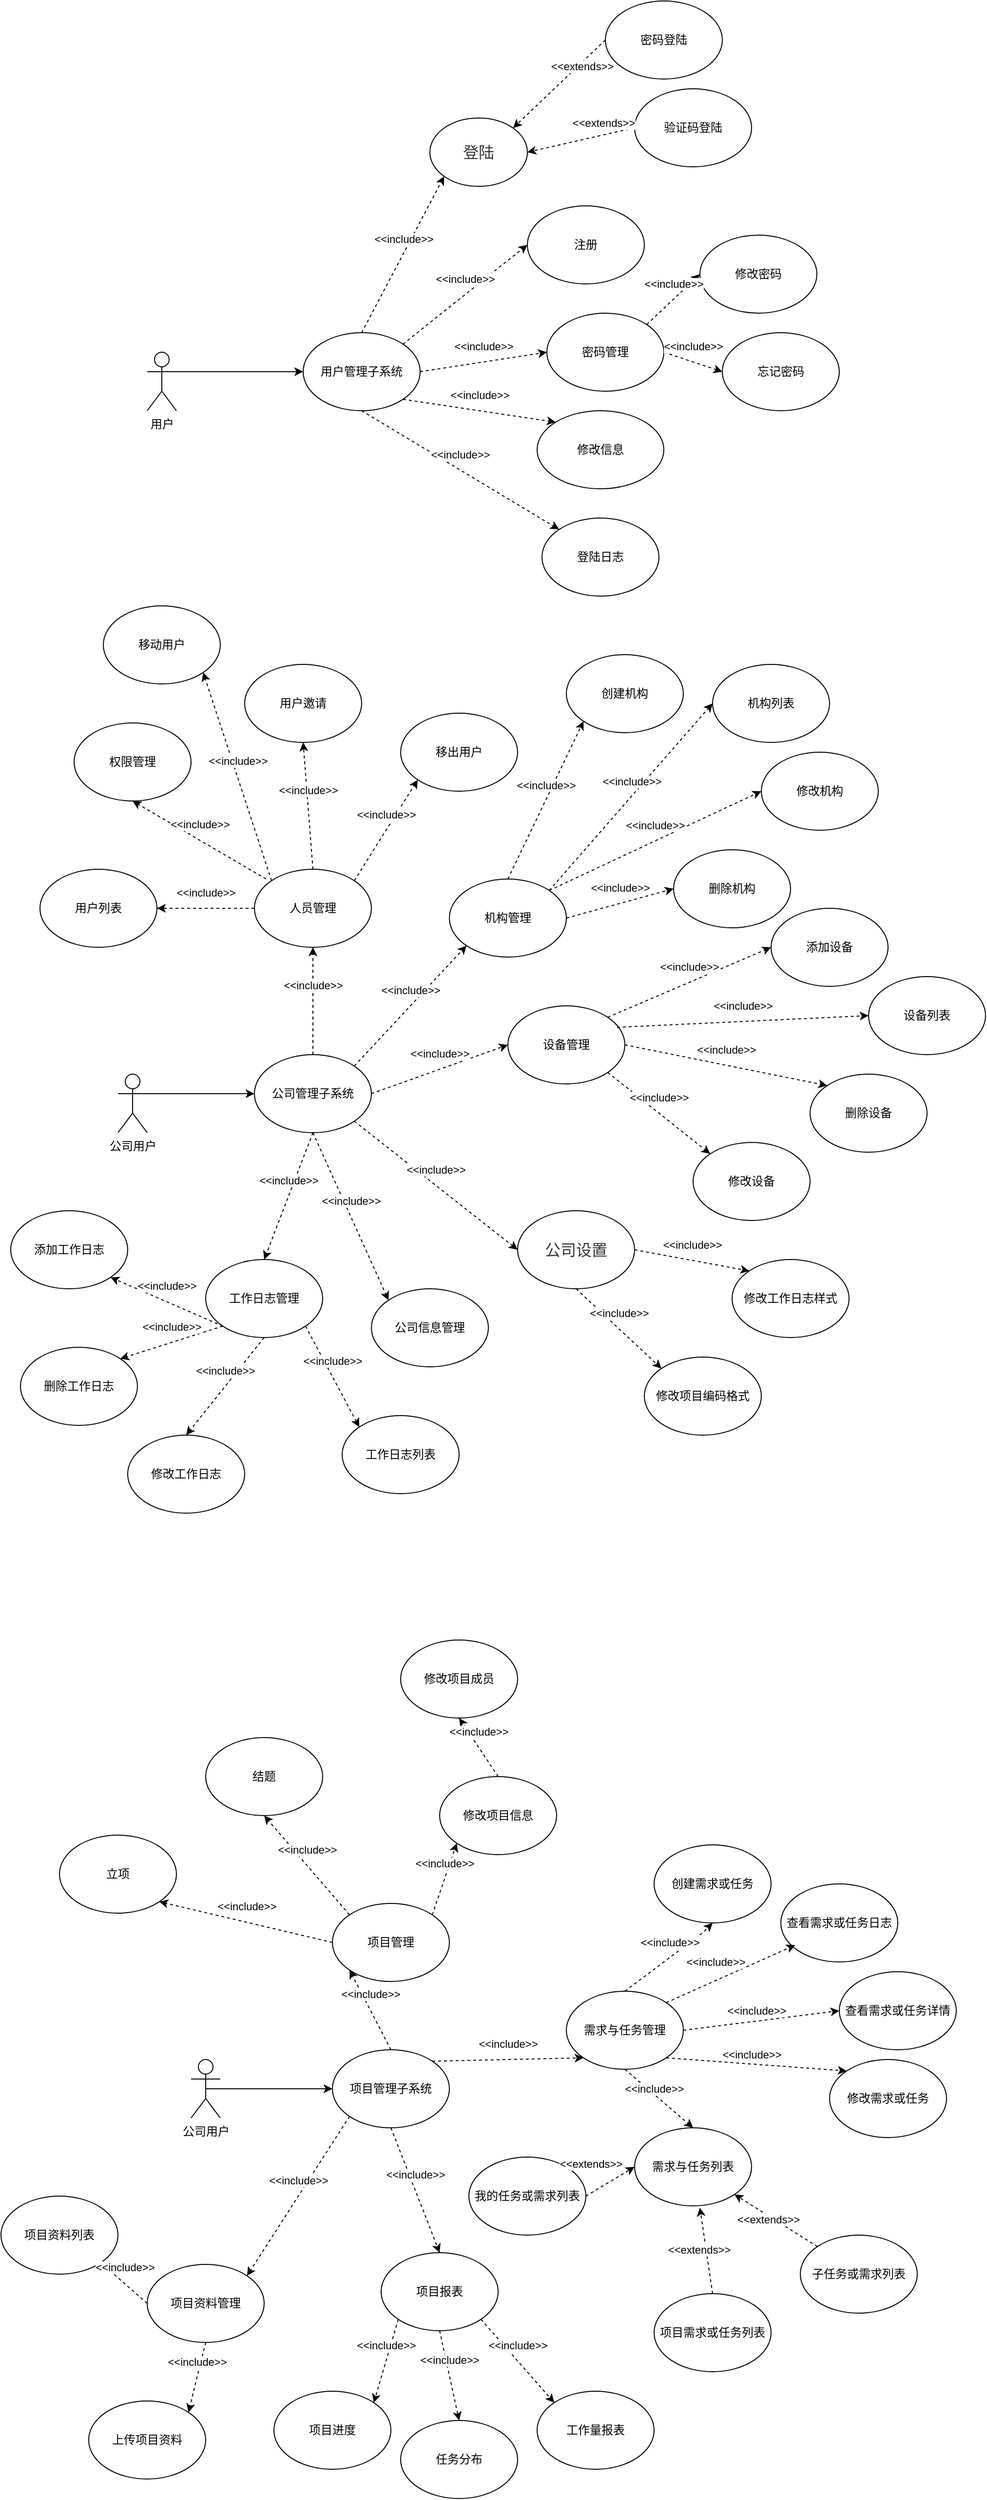 <mxfile version="24.3.1" type="github">
  <diagram name="第 1 页" id="ujg_DJp1gIZYfJai60EQ">
    <mxGraphModel dx="3160" dy="2347" grid="1" gridSize="10" guides="1" tooltips="1" connect="1" arrows="1" fold="1" page="1" pageScale="1" pageWidth="827" pageHeight="1169" math="0" shadow="0">
      <root>
        <mxCell id="0" />
        <mxCell id="1" parent="0" />
        <mxCell id="-HPR31DF6WdVKAQPYqyz-11" style="edgeStyle=orthogonalEdgeStyle;rounded=0;orthogonalLoop=1;jettySize=auto;html=1;exitX=1;exitY=0.333;exitDx=0;exitDy=0;exitPerimeter=0;" edge="1" parent="1" source="-HPR31DF6WdVKAQPYqyz-1" target="-HPR31DF6WdVKAQPYqyz-4">
          <mxGeometry relative="1" as="geometry" />
        </mxCell>
        <mxCell id="-HPR31DF6WdVKAQPYqyz-1" value="用户" style="shape=umlActor;verticalLabelPosition=bottom;verticalAlign=top;html=1;outlineConnect=0;" vertex="1" parent="1">
          <mxGeometry x="140" y="310" width="30" height="60" as="geometry" />
        </mxCell>
        <mxCell id="-HPR31DF6WdVKAQPYqyz-4" value="用户管理子系统" style="ellipse;whiteSpace=wrap;html=1;" vertex="1" parent="1">
          <mxGeometry x="300" y="290" width="120" height="80" as="geometry" />
        </mxCell>
        <mxCell id="-HPR31DF6WdVKAQPYqyz-5" value="&lt;span style=&quot;color: rgb(51, 51, 51); font-family: &amp;quot;Open Sans&amp;quot;, &amp;quot;Clear Sans&amp;quot;, &amp;quot;Helvetica Neue&amp;quot;, Helvetica, Arial, &amp;quot;Segoe UI Emoji&amp;quot;, sans-serif; font-size: 16px; orphans: 4; text-align: left; white-space-collapse: preserve; background-color: rgb(255, 255, 255);&quot;&gt;登陆&lt;/span&gt;" style="ellipse;whiteSpace=wrap;html=1;" vertex="1" parent="1">
          <mxGeometry x="430" y="70" width="100" height="70" as="geometry" />
        </mxCell>
        <mxCell id="-HPR31DF6WdVKAQPYqyz-6" value="注册" style="ellipse;whiteSpace=wrap;html=1;" vertex="1" parent="1">
          <mxGeometry x="530" y="160" width="120" height="80" as="geometry" />
        </mxCell>
        <mxCell id="-HPR31DF6WdVKAQPYqyz-7" value="密码管理" style="ellipse;whiteSpace=wrap;html=1;" vertex="1" parent="1">
          <mxGeometry x="550" y="270" width="120" height="80" as="geometry" />
        </mxCell>
        <mxCell id="-HPR31DF6WdVKAQPYqyz-8" value="修改信息" style="ellipse;whiteSpace=wrap;html=1;" vertex="1" parent="1">
          <mxGeometry x="540" y="370" width="130" height="80" as="geometry" />
        </mxCell>
        <mxCell id="-HPR31DF6WdVKAQPYqyz-9" value="登陆日志" style="ellipse;whiteSpace=wrap;html=1;" vertex="1" parent="1">
          <mxGeometry x="545" y="480" width="120" height="80" as="geometry" />
        </mxCell>
        <mxCell id="-HPR31DF6WdVKAQPYqyz-13" value="" style="endArrow=classic;html=1;rounded=0;exitX=0.5;exitY=0;exitDx=0;exitDy=0;entryX=0;entryY=1;entryDx=0;entryDy=0;dashed=1;" edge="1" parent="1" source="-HPR31DF6WdVKAQPYqyz-4" target="-HPR31DF6WdVKAQPYqyz-5">
          <mxGeometry relative="1" as="geometry">
            <mxPoint x="230" y="170" as="sourcePoint" />
            <mxPoint x="394" y="178" as="targetPoint" />
          </mxGeometry>
        </mxCell>
        <mxCell id="-HPR31DF6WdVKAQPYqyz-14" value="&amp;lt;&amp;lt;include&amp;gt;&amp;gt;" style="edgeLabel;resizable=0;html=1;;align=center;verticalAlign=middle;" connectable="0" vertex="1" parent="-HPR31DF6WdVKAQPYqyz-13">
          <mxGeometry relative="1" as="geometry">
            <mxPoint y="-16" as="offset" />
          </mxGeometry>
        </mxCell>
        <mxCell id="-HPR31DF6WdVKAQPYqyz-15" value="" style="endArrow=classic;html=1;rounded=0;dashed=1;entryX=1;entryY=0;entryDx=0;entryDy=0;exitX=0;exitY=0.5;exitDx=0;exitDy=0;" edge="1" parent="1" source="-HPR31DF6WdVKAQPYqyz-17" target="-HPR31DF6WdVKAQPYqyz-5">
          <mxGeometry relative="1" as="geometry">
            <mxPoint x="680" y="20" as="sourcePoint" />
            <mxPoint x="515.355" y="60.001" as="targetPoint" />
          </mxGeometry>
        </mxCell>
        <mxCell id="-HPR31DF6WdVKAQPYqyz-16" value="&amp;lt;&amp;lt;extends&amp;gt;&amp;gt;" style="edgeLabel;resizable=0;html=1;;align=center;verticalAlign=middle;" connectable="0" vertex="1" parent="-HPR31DF6WdVKAQPYqyz-15">
          <mxGeometry relative="1" as="geometry">
            <mxPoint x="23" y="-18" as="offset" />
          </mxGeometry>
        </mxCell>
        <mxCell id="-HPR31DF6WdVKAQPYqyz-17" value="密码登陆" style="ellipse;whiteSpace=wrap;html=1;" vertex="1" parent="1">
          <mxGeometry x="610" y="-50" width="120" height="80" as="geometry" />
        </mxCell>
        <mxCell id="-HPR31DF6WdVKAQPYqyz-18" value="验证码登陆" style="ellipse;whiteSpace=wrap;html=1;" vertex="1" parent="1">
          <mxGeometry x="640" y="40" width="120" height="80" as="geometry" />
        </mxCell>
        <mxCell id="-HPR31DF6WdVKAQPYqyz-19" value="" style="endArrow=classic;html=1;rounded=0;dashed=1;entryX=1;entryY=0.5;entryDx=0;entryDy=0;exitX=0;exitY=0.5;exitDx=0;exitDy=0;" edge="1" parent="1" source="-HPR31DF6WdVKAQPYqyz-18" target="-HPR31DF6WdVKAQPYqyz-5">
          <mxGeometry relative="1" as="geometry">
            <mxPoint x="620" as="sourcePoint" />
            <mxPoint x="525" y="90" as="targetPoint" />
          </mxGeometry>
        </mxCell>
        <mxCell id="-HPR31DF6WdVKAQPYqyz-20" value="&amp;lt;&amp;lt;extends&amp;gt;&amp;gt;" style="edgeLabel;resizable=0;html=1;;align=center;verticalAlign=middle;" connectable="0" vertex="1" parent="-HPR31DF6WdVKAQPYqyz-19">
          <mxGeometry relative="1" as="geometry">
            <mxPoint x="23" y="-18" as="offset" />
          </mxGeometry>
        </mxCell>
        <mxCell id="-HPR31DF6WdVKAQPYqyz-21" value="" style="endArrow=classic;html=1;rounded=0;exitX=1;exitY=0;exitDx=0;exitDy=0;entryX=0;entryY=0.5;entryDx=0;entryDy=0;dashed=1;" edge="1" parent="1" source="-HPR31DF6WdVKAQPYqyz-4" target="-HPR31DF6WdVKAQPYqyz-6">
          <mxGeometry relative="1" as="geometry">
            <mxPoint x="370" y="300" as="sourcePoint" />
            <mxPoint x="455" y="140" as="targetPoint" />
          </mxGeometry>
        </mxCell>
        <mxCell id="-HPR31DF6WdVKAQPYqyz-22" value="&amp;lt;&amp;lt;include&amp;gt;&amp;gt;" style="edgeLabel;resizable=0;html=1;;align=center;verticalAlign=middle;" connectable="0" vertex="1" parent="-HPR31DF6WdVKAQPYqyz-21">
          <mxGeometry relative="1" as="geometry">
            <mxPoint y="-16" as="offset" />
          </mxGeometry>
        </mxCell>
        <mxCell id="-HPR31DF6WdVKAQPYqyz-23" value="" style="endArrow=classic;html=1;rounded=0;exitX=1;exitY=0.5;exitDx=0;exitDy=0;entryX=0;entryY=0.5;entryDx=0;entryDy=0;dashed=1;" edge="1" parent="1" source="-HPR31DF6WdVKAQPYqyz-4" target="-HPR31DF6WdVKAQPYqyz-7">
          <mxGeometry relative="1" as="geometry">
            <mxPoint x="412" y="312" as="sourcePoint" />
            <mxPoint x="540" y="210" as="targetPoint" />
          </mxGeometry>
        </mxCell>
        <mxCell id="-HPR31DF6WdVKAQPYqyz-24" value="&amp;lt;&amp;lt;include&amp;gt;&amp;gt;" style="edgeLabel;resizable=0;html=1;;align=center;verticalAlign=middle;" connectable="0" vertex="1" parent="-HPR31DF6WdVKAQPYqyz-23">
          <mxGeometry relative="1" as="geometry">
            <mxPoint y="-16" as="offset" />
          </mxGeometry>
        </mxCell>
        <mxCell id="-HPR31DF6WdVKAQPYqyz-25" value="" style="endArrow=classic;html=1;rounded=0;exitX=1;exitY=1;exitDx=0;exitDy=0;entryX=0;entryY=0;entryDx=0;entryDy=0;dashed=1;" edge="1" parent="1" source="-HPR31DF6WdVKAQPYqyz-4" target="-HPR31DF6WdVKAQPYqyz-8">
          <mxGeometry relative="1" as="geometry">
            <mxPoint x="430" y="340" as="sourcePoint" />
            <mxPoint x="560" y="320" as="targetPoint" />
          </mxGeometry>
        </mxCell>
        <mxCell id="-HPR31DF6WdVKAQPYqyz-26" value="&amp;lt;&amp;lt;include&amp;gt;&amp;gt;" style="edgeLabel;resizable=0;html=1;;align=center;verticalAlign=middle;" connectable="0" vertex="1" parent="-HPR31DF6WdVKAQPYqyz-25">
          <mxGeometry relative="1" as="geometry">
            <mxPoint y="-16" as="offset" />
          </mxGeometry>
        </mxCell>
        <mxCell id="-HPR31DF6WdVKAQPYqyz-27" value="" style="endArrow=classic;html=1;rounded=0;exitX=0.5;exitY=1;exitDx=0;exitDy=0;entryX=0;entryY=0;entryDx=0;entryDy=0;dashed=1;" edge="1" parent="1" source="-HPR31DF6WdVKAQPYqyz-4" target="-HPR31DF6WdVKAQPYqyz-9">
          <mxGeometry relative="1" as="geometry">
            <mxPoint x="320" y="450" as="sourcePoint" />
            <mxPoint x="457" y="494" as="targetPoint" />
          </mxGeometry>
        </mxCell>
        <mxCell id="-HPR31DF6WdVKAQPYqyz-28" value="&amp;lt;&amp;lt;include&amp;gt;&amp;gt;" style="edgeLabel;resizable=0;html=1;;align=center;verticalAlign=middle;" connectable="0" vertex="1" parent="-HPR31DF6WdVKAQPYqyz-27">
          <mxGeometry relative="1" as="geometry">
            <mxPoint y="-16" as="offset" />
          </mxGeometry>
        </mxCell>
        <mxCell id="-HPR31DF6WdVKAQPYqyz-29" value="修改密码" style="ellipse;whiteSpace=wrap;html=1;" vertex="1" parent="1">
          <mxGeometry x="707" y="190" width="120" height="80" as="geometry" />
        </mxCell>
        <mxCell id="-HPR31DF6WdVKAQPYqyz-30" value="忘记密码" style="ellipse;whiteSpace=wrap;html=1;" vertex="1" parent="1">
          <mxGeometry x="730" y="290" width="120" height="80" as="geometry" />
        </mxCell>
        <mxCell id="-HPR31DF6WdVKAQPYqyz-31" value="" style="endArrow=classic;html=1;rounded=0;entryX=0;entryY=0.5;entryDx=0;entryDy=0;dashed=1;exitX=1;exitY=0;exitDx=0;exitDy=0;" edge="1" parent="1" source="-HPR31DF6WdVKAQPYqyz-7" target="-HPR31DF6WdVKAQPYqyz-29">
          <mxGeometry relative="1" as="geometry">
            <mxPoint x="660" y="270" as="sourcePoint" />
            <mxPoint x="560" y="320" as="targetPoint" />
          </mxGeometry>
        </mxCell>
        <mxCell id="-HPR31DF6WdVKAQPYqyz-32" value="&amp;lt;&amp;lt;include&amp;gt;&amp;gt;" style="edgeLabel;resizable=0;html=1;;align=center;verticalAlign=middle;" connectable="0" vertex="1" parent="-HPR31DF6WdVKAQPYqyz-31">
          <mxGeometry relative="1" as="geometry">
            <mxPoint y="-16" as="offset" />
          </mxGeometry>
        </mxCell>
        <mxCell id="-HPR31DF6WdVKAQPYqyz-33" value="" style="endArrow=classic;html=1;rounded=0;entryX=0;entryY=0.5;entryDx=0;entryDy=0;dashed=1;exitX=1;exitY=0.5;exitDx=0;exitDy=0;" edge="1" parent="1" source="-HPR31DF6WdVKAQPYqyz-7" target="-HPR31DF6WdVKAQPYqyz-30">
          <mxGeometry relative="1" as="geometry">
            <mxPoint x="662" y="292" as="sourcePoint" />
            <mxPoint x="717" y="240" as="targetPoint" />
          </mxGeometry>
        </mxCell>
        <mxCell id="-HPR31DF6WdVKAQPYqyz-34" value="&amp;lt;&amp;lt;include&amp;gt;&amp;gt;" style="edgeLabel;resizable=0;html=1;;align=center;verticalAlign=middle;" connectable="0" vertex="1" parent="-HPR31DF6WdVKAQPYqyz-33">
          <mxGeometry relative="1" as="geometry">
            <mxPoint y="-16" as="offset" />
          </mxGeometry>
        </mxCell>
        <mxCell id="-HPR31DF6WdVKAQPYqyz-37" style="rounded=0;orthogonalLoop=1;jettySize=auto;html=1;exitX=1;exitY=0.333;exitDx=0;exitDy=0;exitPerimeter=0;entryX=0;entryY=0.5;entryDx=0;entryDy=0;" edge="1" parent="1" source="-HPR31DF6WdVKAQPYqyz-35" target="-HPR31DF6WdVKAQPYqyz-36">
          <mxGeometry relative="1" as="geometry" />
        </mxCell>
        <mxCell id="-HPR31DF6WdVKAQPYqyz-35" value="公司用户" style="shape=umlActor;verticalLabelPosition=bottom;verticalAlign=top;html=1;outlineConnect=0;" vertex="1" parent="1">
          <mxGeometry x="110" y="1050" width="30" height="60" as="geometry" />
        </mxCell>
        <mxCell id="-HPR31DF6WdVKAQPYqyz-36" value="公司管理子系统" style="ellipse;whiteSpace=wrap;html=1;" vertex="1" parent="1">
          <mxGeometry x="250" y="1030" width="120" height="80" as="geometry" />
        </mxCell>
        <mxCell id="-HPR31DF6WdVKAQPYqyz-38" value="人员管理" style="ellipse;whiteSpace=wrap;html=1;" vertex="1" parent="1">
          <mxGeometry x="250" y="840" width="120" height="80" as="geometry" />
        </mxCell>
        <mxCell id="-HPR31DF6WdVKAQPYqyz-39" value="机构管理" style="ellipse;whiteSpace=wrap;html=1;" vertex="1" parent="1">
          <mxGeometry x="450" y="850" width="120" height="80" as="geometry" />
        </mxCell>
        <mxCell id="-HPR31DF6WdVKAQPYqyz-40" value="设备管理" style="ellipse;whiteSpace=wrap;html=1;" vertex="1" parent="1">
          <mxGeometry x="510" y="980" width="120" height="80" as="geometry" />
        </mxCell>
        <mxCell id="-HPR31DF6WdVKAQPYqyz-41" value="&lt;span style=&quot;color: rgb(51, 51, 51); font-family: &amp;quot;Open Sans&amp;quot;, &amp;quot;Clear Sans&amp;quot;, &amp;quot;Helvetica Neue&amp;quot;, Helvetica, Arial, &amp;quot;Segoe UI Emoji&amp;quot;, sans-serif; font-size: 16px; orphans: 4; text-align: left; white-space-collapse: preserve; background-color: rgb(255, 255, 255);&quot;&gt;公司设置&lt;/span&gt;" style="ellipse;whiteSpace=wrap;html=1;" vertex="1" parent="1">
          <mxGeometry x="520" y="1190" width="120" height="80" as="geometry" />
        </mxCell>
        <mxCell id="-HPR31DF6WdVKAQPYqyz-42" value="公司信息管理" style="ellipse;whiteSpace=wrap;html=1;" vertex="1" parent="1">
          <mxGeometry x="370" y="1270" width="120" height="80" as="geometry" />
        </mxCell>
        <mxCell id="-HPR31DF6WdVKAQPYqyz-43" value="工作日志管理" style="ellipse;whiteSpace=wrap;html=1;" vertex="1" parent="1">
          <mxGeometry x="200" y="1240" width="120" height="80" as="geometry" />
        </mxCell>
        <mxCell id="-HPR31DF6WdVKAQPYqyz-45" value="" style="endArrow=classic;html=1;rounded=0;exitX=0.5;exitY=0;exitDx=0;exitDy=0;entryX=0.5;entryY=1;entryDx=0;entryDy=0;dashed=1;" edge="1" parent="1" source="-HPR31DF6WdVKAQPYqyz-36" target="-HPR31DF6WdVKAQPYqyz-38">
          <mxGeometry relative="1" as="geometry">
            <mxPoint x="91" y="970" as="sourcePoint" />
            <mxPoint x="219" y="868" as="targetPoint" />
          </mxGeometry>
        </mxCell>
        <mxCell id="-HPR31DF6WdVKAQPYqyz-46" value="&amp;lt;&amp;lt;include&amp;gt;&amp;gt;" style="edgeLabel;resizable=0;html=1;;align=center;verticalAlign=middle;" connectable="0" vertex="1" parent="-HPR31DF6WdVKAQPYqyz-45">
          <mxGeometry relative="1" as="geometry">
            <mxPoint y="-16" as="offset" />
          </mxGeometry>
        </mxCell>
        <mxCell id="-HPR31DF6WdVKAQPYqyz-47" value="权限管理" style="ellipse;whiteSpace=wrap;html=1;" vertex="1" parent="1">
          <mxGeometry x="65" y="690" width="120" height="80" as="geometry" />
        </mxCell>
        <mxCell id="-HPR31DF6WdVKAQPYqyz-48" value="用户邀请" style="ellipse;whiteSpace=wrap;html=1;" vertex="1" parent="1">
          <mxGeometry x="240" y="630" width="120" height="80" as="geometry" />
        </mxCell>
        <mxCell id="-HPR31DF6WdVKAQPYqyz-49" value="移出用户" style="ellipse;whiteSpace=wrap;html=1;" vertex="1" parent="1">
          <mxGeometry x="400" y="680" width="120" height="80" as="geometry" />
        </mxCell>
        <mxCell id="-HPR31DF6WdVKAQPYqyz-50" value="" style="endArrow=classic;html=1;rounded=0;exitX=0.1;exitY=0.125;exitDx=0;exitDy=0;entryX=0.5;entryY=1;entryDx=0;entryDy=0;dashed=1;exitPerimeter=0;" edge="1" parent="1" source="-HPR31DF6WdVKAQPYqyz-38" target="-HPR31DF6WdVKAQPYqyz-47">
          <mxGeometry relative="1" as="geometry">
            <mxPoint x="320" y="1040" as="sourcePoint" />
            <mxPoint x="320" y="930" as="targetPoint" />
          </mxGeometry>
        </mxCell>
        <mxCell id="-HPR31DF6WdVKAQPYqyz-51" value="&amp;lt;&amp;lt;include&amp;gt;&amp;gt;" style="edgeLabel;resizable=0;html=1;;align=center;verticalAlign=middle;" connectable="0" vertex="1" parent="-HPR31DF6WdVKAQPYqyz-50">
          <mxGeometry relative="1" as="geometry">
            <mxPoint y="-16" as="offset" />
          </mxGeometry>
        </mxCell>
        <mxCell id="-HPR31DF6WdVKAQPYqyz-52" value="" style="endArrow=classic;html=1;rounded=0;exitX=0.5;exitY=0;exitDx=0;exitDy=0;entryX=0.5;entryY=1;entryDx=0;entryDy=0;dashed=1;" edge="1" parent="1" source="-HPR31DF6WdVKAQPYqyz-38" target="-HPR31DF6WdVKAQPYqyz-48">
          <mxGeometry relative="1" as="geometry">
            <mxPoint x="272" y="860" as="sourcePoint" />
            <mxPoint x="135" y="780" as="targetPoint" />
          </mxGeometry>
        </mxCell>
        <mxCell id="-HPR31DF6WdVKAQPYqyz-53" value="&amp;lt;&amp;lt;include&amp;gt;&amp;gt;" style="edgeLabel;resizable=0;html=1;;align=center;verticalAlign=middle;" connectable="0" vertex="1" parent="-HPR31DF6WdVKAQPYqyz-52">
          <mxGeometry relative="1" as="geometry">
            <mxPoint y="-16" as="offset" />
          </mxGeometry>
        </mxCell>
        <mxCell id="-HPR31DF6WdVKAQPYqyz-54" value="" style="endArrow=classic;html=1;rounded=0;exitX=1;exitY=0;exitDx=0;exitDy=0;entryX=0;entryY=1;entryDx=0;entryDy=0;dashed=1;" edge="1" parent="1" source="-HPR31DF6WdVKAQPYqyz-38" target="-HPR31DF6WdVKAQPYqyz-49">
          <mxGeometry relative="1" as="geometry">
            <mxPoint x="320" y="850" as="sourcePoint" />
            <mxPoint x="310" y="720" as="targetPoint" />
          </mxGeometry>
        </mxCell>
        <mxCell id="-HPR31DF6WdVKAQPYqyz-55" value="&amp;lt;&amp;lt;include&amp;gt;&amp;gt;" style="edgeLabel;resizable=0;html=1;;align=center;verticalAlign=middle;" connectable="0" vertex="1" parent="-HPR31DF6WdVKAQPYqyz-54">
          <mxGeometry relative="1" as="geometry">
            <mxPoint y="-16" as="offset" />
          </mxGeometry>
        </mxCell>
        <mxCell id="-HPR31DF6WdVKAQPYqyz-56" value="" style="endArrow=classic;html=1;rounded=0;exitX=1;exitY=0;exitDx=0;exitDy=0;entryX=0;entryY=1;entryDx=0;entryDy=0;dashed=1;" edge="1" parent="1" source="-HPR31DF6WdVKAQPYqyz-36" target="-HPR31DF6WdVKAQPYqyz-39">
          <mxGeometry relative="1" as="geometry">
            <mxPoint x="320" y="1040" as="sourcePoint" />
            <mxPoint x="320" y="930" as="targetPoint" />
          </mxGeometry>
        </mxCell>
        <mxCell id="-HPR31DF6WdVKAQPYqyz-57" value="&amp;lt;&amp;lt;include&amp;gt;&amp;gt;" style="edgeLabel;resizable=0;html=1;;align=center;verticalAlign=middle;" connectable="0" vertex="1" parent="-HPR31DF6WdVKAQPYqyz-56">
          <mxGeometry relative="1" as="geometry">
            <mxPoint y="-16" as="offset" />
          </mxGeometry>
        </mxCell>
        <mxCell id="-HPR31DF6WdVKAQPYqyz-58" value="" style="endArrow=classic;html=1;rounded=0;exitX=1;exitY=0.5;exitDx=0;exitDy=0;entryX=0;entryY=0.5;entryDx=0;entryDy=0;dashed=1;" edge="1" parent="1" source="-HPR31DF6WdVKAQPYqyz-36" target="-HPR31DF6WdVKAQPYqyz-40">
          <mxGeometry relative="1" as="geometry">
            <mxPoint x="362" y="1052" as="sourcePoint" />
            <mxPoint x="478" y="928" as="targetPoint" />
          </mxGeometry>
        </mxCell>
        <mxCell id="-HPR31DF6WdVKAQPYqyz-59" value="&amp;lt;&amp;lt;include&amp;gt;&amp;gt;" style="edgeLabel;resizable=0;html=1;;align=center;verticalAlign=middle;" connectable="0" vertex="1" parent="-HPR31DF6WdVKAQPYqyz-58">
          <mxGeometry relative="1" as="geometry">
            <mxPoint y="-16" as="offset" />
          </mxGeometry>
        </mxCell>
        <mxCell id="-HPR31DF6WdVKAQPYqyz-60" value="" style="endArrow=classic;html=1;rounded=0;exitX=1;exitY=1;exitDx=0;exitDy=0;entryX=0;entryY=0.5;entryDx=0;entryDy=0;dashed=1;" edge="1" parent="1" source="-HPR31DF6WdVKAQPYqyz-36" target="-HPR31DF6WdVKAQPYqyz-41">
          <mxGeometry relative="1" as="geometry">
            <mxPoint x="380" y="1080" as="sourcePoint" />
            <mxPoint x="520" y="1030" as="targetPoint" />
          </mxGeometry>
        </mxCell>
        <mxCell id="-HPR31DF6WdVKAQPYqyz-61" value="&amp;lt;&amp;lt;include&amp;gt;&amp;gt;" style="edgeLabel;resizable=0;html=1;;align=center;verticalAlign=middle;" connectable="0" vertex="1" parent="-HPR31DF6WdVKAQPYqyz-60">
          <mxGeometry relative="1" as="geometry">
            <mxPoint y="-16" as="offset" />
          </mxGeometry>
        </mxCell>
        <mxCell id="-HPR31DF6WdVKAQPYqyz-62" value="" style="endArrow=classic;html=1;rounded=0;exitX=0.5;exitY=1;exitDx=0;exitDy=0;entryX=0;entryY=0;entryDx=0;entryDy=0;dashed=1;" edge="1" parent="1" source="-HPR31DF6WdVKAQPYqyz-36" target="-HPR31DF6WdVKAQPYqyz-42">
          <mxGeometry relative="1" as="geometry">
            <mxPoint x="362" y="1108" as="sourcePoint" />
            <mxPoint x="520" y="1160" as="targetPoint" />
          </mxGeometry>
        </mxCell>
        <mxCell id="-HPR31DF6WdVKAQPYqyz-63" value="&amp;lt;&amp;lt;include&amp;gt;&amp;gt;" style="edgeLabel;resizable=0;html=1;;align=center;verticalAlign=middle;" connectable="0" vertex="1" parent="-HPR31DF6WdVKAQPYqyz-62">
          <mxGeometry relative="1" as="geometry">
            <mxPoint y="-16" as="offset" />
          </mxGeometry>
        </mxCell>
        <mxCell id="-HPR31DF6WdVKAQPYqyz-64" value="" style="endArrow=classic;html=1;rounded=0;exitX=0.5;exitY=1;exitDx=0;exitDy=0;entryX=0.5;entryY=0;entryDx=0;entryDy=0;dashed=1;" edge="1" parent="1" source="-HPR31DF6WdVKAQPYqyz-36" target="-HPR31DF6WdVKAQPYqyz-43">
          <mxGeometry relative="1" as="geometry">
            <mxPoint x="320" y="1120" as="sourcePoint" />
            <mxPoint x="448" y="1252" as="targetPoint" />
          </mxGeometry>
        </mxCell>
        <mxCell id="-HPR31DF6WdVKAQPYqyz-65" value="&amp;lt;&amp;lt;include&amp;gt;&amp;gt;" style="edgeLabel;resizable=0;html=1;;align=center;verticalAlign=middle;" connectable="0" vertex="1" parent="-HPR31DF6WdVKAQPYqyz-64">
          <mxGeometry relative="1" as="geometry">
            <mxPoint y="-16" as="offset" />
          </mxGeometry>
        </mxCell>
        <mxCell id="-HPR31DF6WdVKAQPYqyz-66" value="添加工作日志" style="ellipse;whiteSpace=wrap;html=1;" vertex="1" parent="1">
          <mxGeometry y="1190" width="120" height="80" as="geometry" />
        </mxCell>
        <mxCell id="-HPR31DF6WdVKAQPYqyz-67" value="修改工作日志" style="ellipse;whiteSpace=wrap;html=1;" vertex="1" parent="1">
          <mxGeometry x="120" y="1420" width="120" height="80" as="geometry" />
        </mxCell>
        <mxCell id="-HPR31DF6WdVKAQPYqyz-68" value="" style="endArrow=classic;html=1;rounded=0;exitX=0;exitY=1;exitDx=0;exitDy=0;entryX=1;entryY=1;entryDx=0;entryDy=0;dashed=1;" edge="1" parent="1" source="-HPR31DF6WdVKAQPYqyz-43" target="-HPR31DF6WdVKAQPYqyz-66">
          <mxGeometry relative="1" as="geometry">
            <mxPoint x="320" y="1120" as="sourcePoint" />
            <mxPoint x="270" y="1250" as="targetPoint" />
          </mxGeometry>
        </mxCell>
        <mxCell id="-HPR31DF6WdVKAQPYqyz-69" value="&amp;lt;&amp;lt;include&amp;gt;&amp;gt;" style="edgeLabel;resizable=0;html=1;;align=center;verticalAlign=middle;" connectable="0" vertex="1" parent="-HPR31DF6WdVKAQPYqyz-68">
          <mxGeometry relative="1" as="geometry">
            <mxPoint y="-16" as="offset" />
          </mxGeometry>
        </mxCell>
        <mxCell id="-HPR31DF6WdVKAQPYqyz-70" value="" style="endArrow=classic;html=1;rounded=0;exitX=0.5;exitY=1;exitDx=0;exitDy=0;entryX=0.5;entryY=0;entryDx=0;entryDy=0;dashed=1;" edge="1" parent="1" source="-HPR31DF6WdVKAQPYqyz-43" target="-HPR31DF6WdVKAQPYqyz-67">
          <mxGeometry relative="1" as="geometry">
            <mxPoint x="228" y="1318" as="sourcePoint" />
            <mxPoint x="135" y="1380" as="targetPoint" />
          </mxGeometry>
        </mxCell>
        <mxCell id="-HPR31DF6WdVKAQPYqyz-71" value="&amp;lt;&amp;lt;include&amp;gt;&amp;gt;" style="edgeLabel;resizable=0;html=1;;align=center;verticalAlign=middle;" connectable="0" vertex="1" parent="-HPR31DF6WdVKAQPYqyz-70">
          <mxGeometry relative="1" as="geometry">
            <mxPoint y="-16" as="offset" />
          </mxGeometry>
        </mxCell>
        <mxCell id="-HPR31DF6WdVKAQPYqyz-73" value="" style="endArrow=classic;html=1;rounded=0;exitX=0.5;exitY=0;exitDx=0;exitDy=0;dashed=1;entryX=0;entryY=1;entryDx=0;entryDy=0;" edge="1" parent="1" source="-HPR31DF6WdVKAQPYqyz-39" target="-HPR31DF6WdVKAQPYqyz-79">
          <mxGeometry relative="1" as="geometry">
            <mxPoint x="545" y="790" as="sourcePoint" />
            <mxPoint x="680" y="710" as="targetPoint" />
          </mxGeometry>
        </mxCell>
        <mxCell id="-HPR31DF6WdVKAQPYqyz-74" value="&amp;lt;&amp;lt;include&amp;gt;&amp;gt;" style="edgeLabel;resizable=0;html=1;;align=center;verticalAlign=middle;" connectable="0" vertex="1" parent="-HPR31DF6WdVKAQPYqyz-73">
          <mxGeometry relative="1" as="geometry">
            <mxPoint y="-16" as="offset" />
          </mxGeometry>
        </mxCell>
        <mxCell id="-HPR31DF6WdVKAQPYqyz-75" value="移动用户" style="ellipse;whiteSpace=wrap;html=1;" vertex="1" parent="1">
          <mxGeometry x="95" y="570" width="120" height="80" as="geometry" />
        </mxCell>
        <mxCell id="-HPR31DF6WdVKAQPYqyz-77" value="" style="endArrow=classic;html=1;rounded=0;exitX=0;exitY=0;exitDx=0;exitDy=0;entryX=1;entryY=1;entryDx=0;entryDy=0;dashed=1;" edge="1" parent="1" source="-HPR31DF6WdVKAQPYqyz-38" target="-HPR31DF6WdVKAQPYqyz-75">
          <mxGeometry relative="1" as="geometry">
            <mxPoint x="320" y="850" as="sourcePoint" />
            <mxPoint x="310" y="720" as="targetPoint" />
          </mxGeometry>
        </mxCell>
        <mxCell id="-HPR31DF6WdVKAQPYqyz-78" value="&amp;lt;&amp;lt;include&amp;gt;&amp;gt;" style="edgeLabel;resizable=0;html=1;;align=center;verticalAlign=middle;" connectable="0" vertex="1" parent="-HPR31DF6WdVKAQPYqyz-77">
          <mxGeometry relative="1" as="geometry">
            <mxPoint y="-16" as="offset" />
          </mxGeometry>
        </mxCell>
        <mxCell id="-HPR31DF6WdVKAQPYqyz-79" value="创建机构" style="ellipse;whiteSpace=wrap;html=1;" vertex="1" parent="1">
          <mxGeometry x="570" y="620" width="120" height="80" as="geometry" />
        </mxCell>
        <mxCell id="-HPR31DF6WdVKAQPYqyz-82" value="删除机构" style="ellipse;whiteSpace=wrap;html=1;" vertex="1" parent="1">
          <mxGeometry x="680" y="820" width="120" height="80" as="geometry" />
        </mxCell>
        <mxCell id="-HPR31DF6WdVKAQPYqyz-83" value="" style="endArrow=classic;html=1;rounded=0;exitX=1;exitY=0.5;exitDx=0;exitDy=0;dashed=1;entryX=0;entryY=0.5;entryDx=0;entryDy=0;" edge="1" parent="1" source="-HPR31DF6WdVKAQPYqyz-39" target="-HPR31DF6WdVKAQPYqyz-82">
          <mxGeometry relative="1" as="geometry">
            <mxPoint x="520" y="860" as="sourcePoint" />
            <mxPoint x="638" y="758" as="targetPoint" />
          </mxGeometry>
        </mxCell>
        <mxCell id="-HPR31DF6WdVKAQPYqyz-84" value="&amp;lt;&amp;lt;include&amp;gt;&amp;gt;" style="edgeLabel;resizable=0;html=1;;align=center;verticalAlign=middle;" connectable="0" vertex="1" parent="-HPR31DF6WdVKAQPYqyz-83">
          <mxGeometry relative="1" as="geometry">
            <mxPoint y="-16" as="offset" />
          </mxGeometry>
        </mxCell>
        <mxCell id="-HPR31DF6WdVKAQPYqyz-85" value="添加设备" style="ellipse;whiteSpace=wrap;html=1;" vertex="1" parent="1">
          <mxGeometry x="780" y="880" width="120" height="80" as="geometry" />
        </mxCell>
        <mxCell id="-HPR31DF6WdVKAQPYqyz-86" value="" style="endArrow=classic;html=1;rounded=0;exitX=1;exitY=0;exitDx=0;exitDy=0;entryX=0;entryY=0.5;entryDx=0;entryDy=0;dashed=1;" edge="1" parent="1" source="-HPR31DF6WdVKAQPYqyz-40" target="-HPR31DF6WdVKAQPYqyz-85">
          <mxGeometry relative="1" as="geometry">
            <mxPoint x="380" y="1080" as="sourcePoint" />
            <mxPoint x="520" y="1030" as="targetPoint" />
          </mxGeometry>
        </mxCell>
        <mxCell id="-HPR31DF6WdVKAQPYqyz-87" value="&amp;lt;&amp;lt;include&amp;gt;&amp;gt;" style="edgeLabel;resizable=0;html=1;;align=center;verticalAlign=middle;" connectable="0" vertex="1" parent="-HPR31DF6WdVKAQPYqyz-86">
          <mxGeometry relative="1" as="geometry">
            <mxPoint y="-16" as="offset" />
          </mxGeometry>
        </mxCell>
        <mxCell id="-HPR31DF6WdVKAQPYqyz-88" value="修改设备" style="ellipse;whiteSpace=wrap;html=1;" vertex="1" parent="1">
          <mxGeometry x="700" y="1120" width="120" height="80" as="geometry" />
        </mxCell>
        <mxCell id="-HPR31DF6WdVKAQPYqyz-89" value="用户列表" style="ellipse;whiteSpace=wrap;html=1;" vertex="1" parent="1">
          <mxGeometry x="30" y="840" width="120" height="80" as="geometry" />
        </mxCell>
        <mxCell id="-HPR31DF6WdVKAQPYqyz-91" value="" style="endArrow=classic;html=1;rounded=0;exitX=0;exitY=0.5;exitDx=0;exitDy=0;entryX=1;entryY=0.5;entryDx=0;entryDy=0;dashed=1;" edge="1" parent="1" source="-HPR31DF6WdVKAQPYqyz-38" target="-HPR31DF6WdVKAQPYqyz-89">
          <mxGeometry relative="1" as="geometry">
            <mxPoint x="272" y="860" as="sourcePoint" />
            <mxPoint x="135" y="780" as="targetPoint" />
          </mxGeometry>
        </mxCell>
        <mxCell id="-HPR31DF6WdVKAQPYqyz-92" value="&amp;lt;&amp;lt;include&amp;gt;&amp;gt;" style="edgeLabel;resizable=0;html=1;;align=center;verticalAlign=middle;" connectable="0" vertex="1" parent="-HPR31DF6WdVKAQPYqyz-91">
          <mxGeometry relative="1" as="geometry">
            <mxPoint y="-16" as="offset" />
          </mxGeometry>
        </mxCell>
        <mxCell id="-HPR31DF6WdVKAQPYqyz-93" value="机构列表" style="ellipse;whiteSpace=wrap;html=1;" vertex="1" parent="1">
          <mxGeometry x="720" y="630" width="120" height="80" as="geometry" />
        </mxCell>
        <mxCell id="-HPR31DF6WdVKAQPYqyz-94" value="" style="endArrow=classic;html=1;rounded=0;exitX=1;exitY=0;exitDx=0;exitDy=0;dashed=1;entryX=0;entryY=0.5;entryDx=0;entryDy=0;" edge="1" parent="1" source="-HPR31DF6WdVKAQPYqyz-39" target="-HPR31DF6WdVKAQPYqyz-93">
          <mxGeometry relative="1" as="geometry">
            <mxPoint x="520" y="860" as="sourcePoint" />
            <mxPoint x="638" y="758" as="targetPoint" />
          </mxGeometry>
        </mxCell>
        <mxCell id="-HPR31DF6WdVKAQPYqyz-95" value="&amp;lt;&amp;lt;include&amp;gt;&amp;gt;" style="edgeLabel;resizable=0;html=1;;align=center;verticalAlign=middle;" connectable="0" vertex="1" parent="-HPR31DF6WdVKAQPYqyz-94">
          <mxGeometry relative="1" as="geometry">
            <mxPoint y="-16" as="offset" />
          </mxGeometry>
        </mxCell>
        <mxCell id="-HPR31DF6WdVKAQPYqyz-96" value="设备列表" style="ellipse;whiteSpace=wrap;html=1;" vertex="1" parent="1">
          <mxGeometry x="880" y="950" width="120" height="80" as="geometry" />
        </mxCell>
        <mxCell id="-HPR31DF6WdVKAQPYqyz-97" value="" style="endArrow=classic;html=1;rounded=0;exitX=1;exitY=0;exitDx=0;exitDy=0;entryX=0;entryY=0.5;entryDx=0;entryDy=0;dashed=1;" edge="1" parent="1" target="-HPR31DF6WdVKAQPYqyz-96">
          <mxGeometry relative="1" as="geometry">
            <mxPoint x="622" y="1002" as="sourcePoint" />
            <mxPoint x="810" y="970" as="targetPoint" />
          </mxGeometry>
        </mxCell>
        <mxCell id="-HPR31DF6WdVKAQPYqyz-98" value="&amp;lt;&amp;lt;include&amp;gt;&amp;gt;" style="edgeLabel;resizable=0;html=1;;align=center;verticalAlign=middle;" connectable="0" vertex="1" parent="-HPR31DF6WdVKAQPYqyz-97">
          <mxGeometry relative="1" as="geometry">
            <mxPoint y="-16" as="offset" />
          </mxGeometry>
        </mxCell>
        <mxCell id="-HPR31DF6WdVKAQPYqyz-99" value="" style="endArrow=classic;html=1;rounded=0;exitX=1;exitY=1;exitDx=0;exitDy=0;entryX=0;entryY=0;entryDx=0;entryDy=0;dashed=1;" edge="1" parent="1" source="-HPR31DF6WdVKAQPYqyz-40" target="-HPR31DF6WdVKAQPYqyz-88">
          <mxGeometry relative="1" as="geometry">
            <mxPoint x="632" y="1012" as="sourcePoint" />
            <mxPoint x="810" y="1060" as="targetPoint" />
          </mxGeometry>
        </mxCell>
        <mxCell id="-HPR31DF6WdVKAQPYqyz-100" value="&amp;lt;&amp;lt;include&amp;gt;&amp;gt;" style="edgeLabel;resizable=0;html=1;;align=center;verticalAlign=middle;" connectable="0" vertex="1" parent="-HPR31DF6WdVKAQPYqyz-99">
          <mxGeometry relative="1" as="geometry">
            <mxPoint y="-16" as="offset" />
          </mxGeometry>
        </mxCell>
        <mxCell id="-HPR31DF6WdVKAQPYqyz-101" value="修改工作日志样式" style="ellipse;whiteSpace=wrap;html=1;" vertex="1" parent="1">
          <mxGeometry x="740" y="1240" width="120" height="80" as="geometry" />
        </mxCell>
        <mxCell id="-HPR31DF6WdVKAQPYqyz-102" value="工作日志列表" style="ellipse;whiteSpace=wrap;html=1;" vertex="1" parent="1">
          <mxGeometry x="340" y="1400" width="120" height="80" as="geometry" />
        </mxCell>
        <mxCell id="-HPR31DF6WdVKAQPYqyz-103" value="" style="endArrow=classic;html=1;rounded=0;exitX=1;exitY=1;exitDx=0;exitDy=0;entryX=0;entryY=0;entryDx=0;entryDy=0;dashed=1;" edge="1" parent="1" source="-HPR31DF6WdVKAQPYqyz-43" target="-HPR31DF6WdVKAQPYqyz-102">
          <mxGeometry relative="1" as="geometry">
            <mxPoint x="270" y="1330" as="sourcePoint" />
            <mxPoint x="230" y="1490" as="targetPoint" />
          </mxGeometry>
        </mxCell>
        <mxCell id="-HPR31DF6WdVKAQPYqyz-104" value="&amp;lt;&amp;lt;include&amp;gt;&amp;gt;" style="edgeLabel;resizable=0;html=1;;align=center;verticalAlign=middle;" connectable="0" vertex="1" parent="-HPR31DF6WdVKAQPYqyz-103">
          <mxGeometry relative="1" as="geometry">
            <mxPoint y="-16" as="offset" />
          </mxGeometry>
        </mxCell>
        <mxCell id="-HPR31DF6WdVKAQPYqyz-105" value="" style="endArrow=classic;html=1;rounded=0;exitX=1;exitY=0.5;exitDx=0;exitDy=0;entryX=0;entryY=0;entryDx=0;entryDy=0;dashed=1;" edge="1" parent="1" source="-HPR31DF6WdVKAQPYqyz-41" target="-HPR31DF6WdVKAQPYqyz-101">
          <mxGeometry relative="1" as="geometry">
            <mxPoint x="362" y="1108" as="sourcePoint" />
            <mxPoint x="530" y="1240" as="targetPoint" />
          </mxGeometry>
        </mxCell>
        <mxCell id="-HPR31DF6WdVKAQPYqyz-106" value="&amp;lt;&amp;lt;include&amp;gt;&amp;gt;" style="edgeLabel;resizable=0;html=1;;align=center;verticalAlign=middle;" connectable="0" vertex="1" parent="-HPR31DF6WdVKAQPYqyz-105">
          <mxGeometry relative="1" as="geometry">
            <mxPoint y="-16" as="offset" />
          </mxGeometry>
        </mxCell>
        <mxCell id="-HPR31DF6WdVKAQPYqyz-107" value="修改项目编码格式" style="ellipse;whiteSpace=wrap;html=1;" vertex="1" parent="1">
          <mxGeometry x="650" y="1340" width="120" height="80" as="geometry" />
        </mxCell>
        <mxCell id="-HPR31DF6WdVKAQPYqyz-108" value="" style="endArrow=classic;html=1;rounded=0;exitX=0.5;exitY=1;exitDx=0;exitDy=0;entryX=0;entryY=0;entryDx=0;entryDy=0;dashed=1;" edge="1" parent="1" source="-HPR31DF6WdVKAQPYqyz-41" target="-HPR31DF6WdVKAQPYqyz-107">
          <mxGeometry relative="1" as="geometry">
            <mxPoint x="362" y="1108" as="sourcePoint" />
            <mxPoint x="530" y="1240" as="targetPoint" />
          </mxGeometry>
        </mxCell>
        <mxCell id="-HPR31DF6WdVKAQPYqyz-109" value="&amp;lt;&amp;lt;include&amp;gt;&amp;gt;" style="edgeLabel;resizable=0;html=1;;align=center;verticalAlign=middle;" connectable="0" vertex="1" parent="-HPR31DF6WdVKAQPYqyz-108">
          <mxGeometry relative="1" as="geometry">
            <mxPoint y="-16" as="offset" />
          </mxGeometry>
        </mxCell>
        <mxCell id="-HPR31DF6WdVKAQPYqyz-110" value="删除设备" style="ellipse;whiteSpace=wrap;html=1;" vertex="1" parent="1">
          <mxGeometry x="820" y="1050" width="120" height="80" as="geometry" />
        </mxCell>
        <mxCell id="-HPR31DF6WdVKAQPYqyz-111" value="" style="endArrow=classic;html=1;rounded=0;exitX=1;exitY=0.5;exitDx=0;exitDy=0;entryX=0;entryY=0;entryDx=0;entryDy=0;dashed=1;" edge="1" parent="1" source="-HPR31DF6WdVKAQPYqyz-40" target="-HPR31DF6WdVKAQPYqyz-110">
          <mxGeometry relative="1" as="geometry">
            <mxPoint x="622" y="1058" as="sourcePoint" />
            <mxPoint x="728" y="1142" as="targetPoint" />
          </mxGeometry>
        </mxCell>
        <mxCell id="-HPR31DF6WdVKAQPYqyz-112" value="&amp;lt;&amp;lt;include&amp;gt;&amp;gt;" style="edgeLabel;resizable=0;html=1;;align=center;verticalAlign=middle;" connectable="0" vertex="1" parent="-HPR31DF6WdVKAQPYqyz-111">
          <mxGeometry relative="1" as="geometry">
            <mxPoint y="-16" as="offset" />
          </mxGeometry>
        </mxCell>
        <mxCell id="-HPR31DF6WdVKAQPYqyz-113" value="修改机构" style="ellipse;whiteSpace=wrap;html=1;" vertex="1" parent="1">
          <mxGeometry x="770" y="720" width="120" height="80" as="geometry" />
        </mxCell>
        <mxCell id="-HPR31DF6WdVKAQPYqyz-114" value="" style="endArrow=classic;html=1;rounded=0;exitX=1;exitY=0;exitDx=0;exitDy=0;dashed=1;entryX=0;entryY=0.5;entryDx=0;entryDy=0;" edge="1" parent="1" source="-HPR31DF6WdVKAQPYqyz-39" target="-HPR31DF6WdVKAQPYqyz-113">
          <mxGeometry relative="1" as="geometry">
            <mxPoint x="580" y="900" as="sourcePoint" />
            <mxPoint x="690" y="870" as="targetPoint" />
          </mxGeometry>
        </mxCell>
        <mxCell id="-HPR31DF6WdVKAQPYqyz-115" value="&amp;lt;&amp;lt;include&amp;gt;&amp;gt;" style="edgeLabel;resizable=0;html=1;;align=center;verticalAlign=middle;" connectable="0" vertex="1" parent="-HPR31DF6WdVKAQPYqyz-114">
          <mxGeometry relative="1" as="geometry">
            <mxPoint y="-16" as="offset" />
          </mxGeometry>
        </mxCell>
        <mxCell id="-HPR31DF6WdVKAQPYqyz-116" value="删除工作日志" style="ellipse;whiteSpace=wrap;html=1;" vertex="1" parent="1">
          <mxGeometry x="10" y="1330" width="120" height="80" as="geometry" />
        </mxCell>
        <mxCell id="-HPR31DF6WdVKAQPYqyz-117" value="" style="endArrow=classic;html=1;rounded=0;exitX=0;exitY=1;exitDx=0;exitDy=0;entryX=1;entryY=0;entryDx=0;entryDy=0;dashed=1;" edge="1" parent="1" source="-HPR31DF6WdVKAQPYqyz-43" target="-HPR31DF6WdVKAQPYqyz-116">
          <mxGeometry relative="1" as="geometry">
            <mxPoint x="270" y="1330" as="sourcePoint" />
            <mxPoint x="190" y="1430" as="targetPoint" />
          </mxGeometry>
        </mxCell>
        <mxCell id="-HPR31DF6WdVKAQPYqyz-118" value="&amp;lt;&amp;lt;include&amp;gt;&amp;gt;" style="edgeLabel;resizable=0;html=1;;align=center;verticalAlign=middle;" connectable="0" vertex="1" parent="-HPR31DF6WdVKAQPYqyz-117">
          <mxGeometry relative="1" as="geometry">
            <mxPoint y="-16" as="offset" />
          </mxGeometry>
        </mxCell>
        <mxCell id="-HPR31DF6WdVKAQPYqyz-121" style="edgeStyle=orthogonalEdgeStyle;rounded=0;orthogonalLoop=1;jettySize=auto;html=1;exitX=0.5;exitY=0.5;exitDx=0;exitDy=0;exitPerimeter=0;entryX=0;entryY=0.5;entryDx=0;entryDy=0;" edge="1" parent="1" source="-HPR31DF6WdVKAQPYqyz-119" target="-HPR31DF6WdVKAQPYqyz-120">
          <mxGeometry relative="1" as="geometry" />
        </mxCell>
        <mxCell id="-HPR31DF6WdVKAQPYqyz-119" value="公司用户" style="shape=umlActor;verticalLabelPosition=bottom;verticalAlign=top;html=1;outlineConnect=0;" vertex="1" parent="1">
          <mxGeometry x="185" y="2060" width="30" height="60" as="geometry" />
        </mxCell>
        <mxCell id="-HPR31DF6WdVKAQPYqyz-120" value="项目管理子系统" style="ellipse;whiteSpace=wrap;html=1;" vertex="1" parent="1">
          <mxGeometry x="330" y="2050" width="120" height="80" as="geometry" />
        </mxCell>
        <mxCell id="-HPR31DF6WdVKAQPYqyz-122" value="项目管理" style="ellipse;whiteSpace=wrap;html=1;" vertex="1" parent="1">
          <mxGeometry x="330" y="1900" width="120" height="80" as="geometry" />
        </mxCell>
        <mxCell id="-HPR31DF6WdVKAQPYqyz-123" value="需求与任务管理" style="ellipse;whiteSpace=wrap;html=1;" vertex="1" parent="1">
          <mxGeometry x="570" y="1990" width="120" height="80" as="geometry" />
        </mxCell>
        <mxCell id="-HPR31DF6WdVKAQPYqyz-124" value="项目报表" style="ellipse;whiteSpace=wrap;html=1;" vertex="1" parent="1">
          <mxGeometry x="380" y="2258" width="120" height="80" as="geometry" />
        </mxCell>
        <mxCell id="-HPR31DF6WdVKAQPYqyz-125" value="项目资料管理" style="ellipse;whiteSpace=wrap;html=1;" vertex="1" parent="1">
          <mxGeometry x="140" y="2270" width="120" height="80" as="geometry" />
        </mxCell>
        <mxCell id="-HPR31DF6WdVKAQPYqyz-126" value="" style="endArrow=classic;html=1;rounded=0;exitX=0.5;exitY=0;exitDx=0;exitDy=0;entryX=0;entryY=1;entryDx=0;entryDy=0;dashed=1;" edge="1" parent="1" source="-HPR31DF6WdVKAQPYqyz-120" target="-HPR31DF6WdVKAQPYqyz-122">
          <mxGeometry relative="1" as="geometry">
            <mxPoint x="300" y="1910" as="sourcePoint" />
            <mxPoint x="356" y="2014" as="targetPoint" />
          </mxGeometry>
        </mxCell>
        <mxCell id="-HPR31DF6WdVKAQPYqyz-127" value="&amp;lt;&amp;lt;include&amp;gt;&amp;gt;" style="edgeLabel;resizable=0;html=1;;align=center;verticalAlign=middle;" connectable="0" vertex="1" parent="-HPR31DF6WdVKAQPYqyz-126">
          <mxGeometry relative="1" as="geometry">
            <mxPoint y="-16" as="offset" />
          </mxGeometry>
        </mxCell>
        <mxCell id="-HPR31DF6WdVKAQPYqyz-128" value="" style="endArrow=classic;html=1;rounded=0;exitX=1;exitY=0;exitDx=0;exitDy=0;entryX=0;entryY=1;entryDx=0;entryDy=0;dashed=1;" edge="1" parent="1" source="-HPR31DF6WdVKAQPYqyz-120" target="-HPR31DF6WdVKAQPYqyz-123">
          <mxGeometry relative="1" as="geometry">
            <mxPoint x="400" y="2060" as="sourcePoint" />
            <mxPoint x="448" y="1958" as="targetPoint" />
          </mxGeometry>
        </mxCell>
        <mxCell id="-HPR31DF6WdVKAQPYqyz-129" value="&amp;lt;&amp;lt;include&amp;gt;&amp;gt;" style="edgeLabel;resizable=0;html=1;;align=center;verticalAlign=middle;" connectable="0" vertex="1" parent="-HPR31DF6WdVKAQPYqyz-128">
          <mxGeometry relative="1" as="geometry">
            <mxPoint y="-16" as="offset" />
          </mxGeometry>
        </mxCell>
        <mxCell id="-HPR31DF6WdVKAQPYqyz-130" value="" style="endArrow=classic;html=1;rounded=0;exitX=0.5;exitY=1;exitDx=0;exitDy=0;entryX=0.5;entryY=0;entryDx=0;entryDy=0;dashed=1;" edge="1" parent="1" source="-HPR31DF6WdVKAQPYqyz-120" target="-HPR31DF6WdVKAQPYqyz-124">
          <mxGeometry relative="1" as="geometry">
            <mxPoint x="442" y="2072" as="sourcePoint" />
            <mxPoint x="578" y="2018" as="targetPoint" />
          </mxGeometry>
        </mxCell>
        <mxCell id="-HPR31DF6WdVKAQPYqyz-131" value="&amp;lt;&amp;lt;include&amp;gt;&amp;gt;" style="edgeLabel;resizable=0;html=1;;align=center;verticalAlign=middle;" connectable="0" vertex="1" parent="-HPR31DF6WdVKAQPYqyz-130">
          <mxGeometry relative="1" as="geometry">
            <mxPoint y="-16" as="offset" />
          </mxGeometry>
        </mxCell>
        <mxCell id="-HPR31DF6WdVKAQPYqyz-132" value="" style="endArrow=classic;html=1;rounded=0;exitX=0;exitY=1;exitDx=0;exitDy=0;entryX=1;entryY=0;entryDx=0;entryDy=0;dashed=1;" edge="1" parent="1" source="-HPR31DF6WdVKAQPYqyz-120" target="-HPR31DF6WdVKAQPYqyz-125">
          <mxGeometry relative="1" as="geometry">
            <mxPoint x="460" y="2100" as="sourcePoint" />
            <mxPoint x="570" y="2120" as="targetPoint" />
          </mxGeometry>
        </mxCell>
        <mxCell id="-HPR31DF6WdVKAQPYqyz-133" value="&amp;lt;&amp;lt;include&amp;gt;&amp;gt;" style="edgeLabel;resizable=0;html=1;;align=center;verticalAlign=middle;" connectable="0" vertex="1" parent="-HPR31DF6WdVKAQPYqyz-132">
          <mxGeometry relative="1" as="geometry">
            <mxPoint y="-16" as="offset" />
          </mxGeometry>
        </mxCell>
        <mxCell id="-HPR31DF6WdVKAQPYqyz-134" value="立项" style="ellipse;whiteSpace=wrap;html=1;" vertex="1" parent="1">
          <mxGeometry x="50" y="1830" width="120" height="80" as="geometry" />
        </mxCell>
        <mxCell id="-HPR31DF6WdVKAQPYqyz-135" value="结题" style="ellipse;whiteSpace=wrap;html=1;" vertex="1" parent="1">
          <mxGeometry x="200" y="1730" width="120" height="80" as="geometry" />
        </mxCell>
        <mxCell id="-HPR31DF6WdVKAQPYqyz-136" value="修改项目信息" style="ellipse;whiteSpace=wrap;html=1;" vertex="1" parent="1">
          <mxGeometry x="440" y="1770" width="120" height="80" as="geometry" />
        </mxCell>
        <mxCell id="-HPR31DF6WdVKAQPYqyz-137" value="" style="endArrow=classic;html=1;rounded=0;exitX=0;exitY=0.5;exitDx=0;exitDy=0;entryX=1;entryY=1;entryDx=0;entryDy=0;dashed=1;" edge="1" parent="1" source="-HPR31DF6WdVKAQPYqyz-122" target="-HPR31DF6WdVKAQPYqyz-134">
          <mxGeometry relative="1" as="geometry">
            <mxPoint x="400" y="2060" as="sourcePoint" />
            <mxPoint x="438" y="1938" as="targetPoint" />
          </mxGeometry>
        </mxCell>
        <mxCell id="-HPR31DF6WdVKAQPYqyz-138" value="&amp;lt;&amp;lt;include&amp;gt;&amp;gt;" style="edgeLabel;resizable=0;html=1;;align=center;verticalAlign=middle;" connectable="0" vertex="1" parent="-HPR31DF6WdVKAQPYqyz-137">
          <mxGeometry relative="1" as="geometry">
            <mxPoint y="-16" as="offset" />
          </mxGeometry>
        </mxCell>
        <mxCell id="-HPR31DF6WdVKAQPYqyz-139" value="" style="endArrow=classic;html=1;rounded=0;exitX=0;exitY=0;exitDx=0;exitDy=0;entryX=0.5;entryY=1;entryDx=0;entryDy=0;dashed=1;" edge="1" parent="1" source="-HPR31DF6WdVKAQPYqyz-122" target="-HPR31DF6WdVKAQPYqyz-135">
          <mxGeometry relative="1" as="geometry">
            <mxPoint x="420" y="1910" as="sourcePoint" />
            <mxPoint x="312" y="1858" as="targetPoint" />
          </mxGeometry>
        </mxCell>
        <mxCell id="-HPR31DF6WdVKAQPYqyz-140" value="&amp;lt;&amp;lt;include&amp;gt;&amp;gt;" style="edgeLabel;resizable=0;html=1;;align=center;verticalAlign=middle;" connectable="0" vertex="1" parent="-HPR31DF6WdVKAQPYqyz-139">
          <mxGeometry relative="1" as="geometry">
            <mxPoint y="-16" as="offset" />
          </mxGeometry>
        </mxCell>
        <mxCell id="-HPR31DF6WdVKAQPYqyz-141" value="" style="endArrow=classic;html=1;rounded=0;exitX=1;exitY=0;exitDx=0;exitDy=0;entryX=0;entryY=1;entryDx=0;entryDy=0;dashed=1;" edge="1" parent="1" source="-HPR31DF6WdVKAQPYqyz-122" target="-HPR31DF6WdVKAQPYqyz-136">
          <mxGeometry relative="1" as="geometry">
            <mxPoint x="438" y="1882" as="sourcePoint" />
            <mxPoint x="400" y="1800" as="targetPoint" />
          </mxGeometry>
        </mxCell>
        <mxCell id="-HPR31DF6WdVKAQPYqyz-142" value="&amp;lt;&amp;lt;include&amp;gt;&amp;gt;" style="edgeLabel;resizable=0;html=1;;align=center;verticalAlign=middle;" connectable="0" vertex="1" parent="-HPR31DF6WdVKAQPYqyz-141">
          <mxGeometry relative="1" as="geometry">
            <mxPoint y="-16" as="offset" />
          </mxGeometry>
        </mxCell>
        <mxCell id="-HPR31DF6WdVKAQPYqyz-143" value="修改项目成员" style="ellipse;whiteSpace=wrap;html=1;" vertex="1" parent="1">
          <mxGeometry x="400" y="1630" width="120" height="80" as="geometry" />
        </mxCell>
        <mxCell id="-HPR31DF6WdVKAQPYqyz-145" value="" style="endArrow=classic;html=1;rounded=0;exitX=0.5;exitY=0;exitDx=0;exitDy=0;entryX=0.5;entryY=1;entryDx=0;entryDy=0;dashed=1;" edge="1" parent="1" source="-HPR31DF6WdVKAQPYqyz-136" target="-HPR31DF6WdVKAQPYqyz-143">
          <mxGeometry relative="1" as="geometry">
            <mxPoint x="438" y="1882" as="sourcePoint" />
            <mxPoint x="400" y="1800" as="targetPoint" />
          </mxGeometry>
        </mxCell>
        <mxCell id="-HPR31DF6WdVKAQPYqyz-146" value="&amp;lt;&amp;lt;include&amp;gt;&amp;gt;" style="edgeLabel;resizable=0;html=1;;align=center;verticalAlign=middle;" connectable="0" vertex="1" parent="-HPR31DF6WdVKAQPYqyz-145">
          <mxGeometry relative="1" as="geometry">
            <mxPoint y="-16" as="offset" />
          </mxGeometry>
        </mxCell>
        <mxCell id="-HPR31DF6WdVKAQPYqyz-147" value="创建需求或任务" style="ellipse;whiteSpace=wrap;html=1;" vertex="1" parent="1">
          <mxGeometry x="660" y="1840" width="120" height="80" as="geometry" />
        </mxCell>
        <mxCell id="-HPR31DF6WdVKAQPYqyz-148" value="查看需求或任务日志" style="ellipse;whiteSpace=wrap;html=1;" vertex="1" parent="1">
          <mxGeometry x="790" y="1880" width="120" height="80" as="geometry" />
        </mxCell>
        <mxCell id="-HPR31DF6WdVKAQPYqyz-149" value="查看需求或任务详情" style="ellipse;whiteSpace=wrap;html=1;" vertex="1" parent="1">
          <mxGeometry x="850" y="1970" width="120" height="80" as="geometry" />
        </mxCell>
        <mxCell id="-HPR31DF6WdVKAQPYqyz-150" value="修改需求或任务" style="ellipse;whiteSpace=wrap;html=1;" vertex="1" parent="1">
          <mxGeometry x="840" y="2060" width="120" height="80" as="geometry" />
        </mxCell>
        <mxCell id="-HPR31DF6WdVKAQPYqyz-151" value="需求与任务列表" style="ellipse;whiteSpace=wrap;html=1;" vertex="1" parent="1">
          <mxGeometry x="640" y="2130" width="120" height="80" as="geometry" />
        </mxCell>
        <mxCell id="-HPR31DF6WdVKAQPYqyz-152" value="我的任务或需求列表" style="ellipse;whiteSpace=wrap;html=1;" vertex="1" parent="1">
          <mxGeometry x="470" y="2160" width="120" height="80" as="geometry" />
        </mxCell>
        <mxCell id="-HPR31DF6WdVKAQPYqyz-153" value="" style="endArrow=classic;html=1;rounded=0;exitX=0.5;exitY=0;exitDx=0;exitDy=0;entryX=0.5;entryY=1;entryDx=0;entryDy=0;dashed=1;" edge="1" parent="1" source="-HPR31DF6WdVKAQPYqyz-123" target="-HPR31DF6WdVKAQPYqyz-147">
          <mxGeometry relative="1" as="geometry">
            <mxPoint x="442" y="2072" as="sourcePoint" />
            <mxPoint x="668" y="2028" as="targetPoint" />
            <Array as="points">
              <mxPoint x="710" y="1930" />
            </Array>
          </mxGeometry>
        </mxCell>
        <mxCell id="-HPR31DF6WdVKAQPYqyz-154" value="&amp;lt;&amp;lt;include&amp;gt;&amp;gt;" style="edgeLabel;resizable=0;html=1;;align=center;verticalAlign=middle;" connectable="0" vertex="1" parent="-HPR31DF6WdVKAQPYqyz-153">
          <mxGeometry relative="1" as="geometry">
            <mxPoint y="-16" as="offset" />
          </mxGeometry>
        </mxCell>
        <mxCell id="-HPR31DF6WdVKAQPYqyz-155" value="" style="endArrow=classic;html=1;rounded=0;exitX=1;exitY=0;exitDx=0;exitDy=0;entryX=0.123;entryY=0.784;entryDx=0;entryDy=0;dashed=1;entryPerimeter=0;" edge="1" parent="1" source="-HPR31DF6WdVKAQPYqyz-123" target="-HPR31DF6WdVKAQPYqyz-148">
          <mxGeometry relative="1" as="geometry">
            <mxPoint x="710" y="1960" as="sourcePoint" />
            <mxPoint x="735" y="1900" as="targetPoint" />
            <Array as="points" />
          </mxGeometry>
        </mxCell>
        <mxCell id="-HPR31DF6WdVKAQPYqyz-156" value="&amp;lt;&amp;lt;include&amp;gt;&amp;gt;" style="edgeLabel;resizable=0;html=1;;align=center;verticalAlign=middle;" connectable="0" vertex="1" parent="-HPR31DF6WdVKAQPYqyz-155">
          <mxGeometry relative="1" as="geometry">
            <mxPoint x="-16" y="-12" as="offset" />
          </mxGeometry>
        </mxCell>
        <mxCell id="-HPR31DF6WdVKAQPYqyz-157" value="" style="endArrow=classic;html=1;rounded=0;exitX=1;exitY=0.5;exitDx=0;exitDy=0;entryX=0;entryY=0.5;entryDx=0;entryDy=0;dashed=1;" edge="1" parent="1" source="-HPR31DF6WdVKAQPYqyz-123" target="-HPR31DF6WdVKAQPYqyz-149">
          <mxGeometry relative="1" as="geometry">
            <mxPoint x="752" y="1972" as="sourcePoint" />
            <mxPoint x="835" y="1933" as="targetPoint" />
            <Array as="points" />
          </mxGeometry>
        </mxCell>
        <mxCell id="-HPR31DF6WdVKAQPYqyz-158" value="&amp;lt;&amp;lt;include&amp;gt;&amp;gt;" style="edgeLabel;resizable=0;html=1;;align=center;verticalAlign=middle;" connectable="0" vertex="1" parent="-HPR31DF6WdVKAQPYqyz-157">
          <mxGeometry relative="1" as="geometry">
            <mxPoint x="-5" y="-10" as="offset" />
          </mxGeometry>
        </mxCell>
        <mxCell id="-HPR31DF6WdVKAQPYqyz-159" value="" style="endArrow=classic;html=1;rounded=0;exitX=1;exitY=1;exitDx=0;exitDy=0;entryX=0;entryY=0;entryDx=0;entryDy=0;dashed=1;" edge="1" parent="1" source="-HPR31DF6WdVKAQPYqyz-123" target="-HPR31DF6WdVKAQPYqyz-150">
          <mxGeometry relative="1" as="geometry">
            <mxPoint x="770" y="2000" as="sourcePoint" />
            <mxPoint x="860" y="2020" as="targetPoint" />
            <Array as="points" />
          </mxGeometry>
        </mxCell>
        <mxCell id="-HPR31DF6WdVKAQPYqyz-160" value="&amp;lt;&amp;lt;include&amp;gt;&amp;gt;" style="edgeLabel;resizable=0;html=1;;align=center;verticalAlign=middle;" connectable="0" vertex="1" parent="-HPR31DF6WdVKAQPYqyz-159">
          <mxGeometry relative="1" as="geometry">
            <mxPoint x="-5" y="-10" as="offset" />
          </mxGeometry>
        </mxCell>
        <mxCell id="-HPR31DF6WdVKAQPYqyz-161" value="" style="endArrow=classic;html=1;rounded=0;exitX=0.5;exitY=1;exitDx=0;exitDy=0;entryX=0.5;entryY=0;entryDx=0;entryDy=0;dashed=1;" edge="1" parent="1" source="-HPR31DF6WdVKAQPYqyz-123" target="-HPR31DF6WdVKAQPYqyz-151">
          <mxGeometry relative="1" as="geometry">
            <mxPoint x="752" y="2028" as="sourcePoint" />
            <mxPoint x="868" y="2082" as="targetPoint" />
            <Array as="points" />
          </mxGeometry>
        </mxCell>
        <mxCell id="-HPR31DF6WdVKAQPYqyz-162" value="&amp;lt;&amp;lt;include&amp;gt;&amp;gt;" style="edgeLabel;resizable=0;html=1;;align=center;verticalAlign=middle;" connectable="0" vertex="1" parent="-HPR31DF6WdVKAQPYqyz-161">
          <mxGeometry relative="1" as="geometry">
            <mxPoint x="-5" y="-10" as="offset" />
          </mxGeometry>
        </mxCell>
        <mxCell id="-HPR31DF6WdVKAQPYqyz-163" value="项目需求或任务列表" style="ellipse;whiteSpace=wrap;html=1;" vertex="1" parent="1">
          <mxGeometry x="660" y="2300" width="120" height="80" as="geometry" />
        </mxCell>
        <mxCell id="-HPR31DF6WdVKAQPYqyz-164" value="子任务或需求列表" style="ellipse;whiteSpace=wrap;html=1;" vertex="1" parent="1">
          <mxGeometry x="810" y="2240" width="120" height="80" as="geometry" />
        </mxCell>
        <mxCell id="-HPR31DF6WdVKAQPYqyz-166" value="" style="endArrow=classic;html=1;rounded=0;dashed=1;entryX=0;entryY=0.5;entryDx=0;entryDy=0;exitX=1;exitY=0.5;exitDx=0;exitDy=0;" edge="1" parent="1" source="-HPR31DF6WdVKAQPYqyz-152" target="-HPR31DF6WdVKAQPYqyz-151">
          <mxGeometry relative="1" as="geometry">
            <mxPoint x="671.21" y="2280.0" as="sourcePoint" />
            <mxPoint x="748.784" y="2238.284" as="targetPoint" />
          </mxGeometry>
        </mxCell>
        <mxCell id="-HPR31DF6WdVKAQPYqyz-167" value="&amp;lt;&amp;lt;extends&amp;gt;&amp;gt;" style="edgeLabel;resizable=0;html=1;;align=center;verticalAlign=middle;" connectable="0" vertex="1" parent="-HPR31DF6WdVKAQPYqyz-166">
          <mxGeometry relative="1" as="geometry">
            <mxPoint x="-20" y="-18" as="offset" />
          </mxGeometry>
        </mxCell>
        <mxCell id="-HPR31DF6WdVKAQPYqyz-168" value="" style="endArrow=classic;html=1;rounded=0;dashed=1;entryX=0.558;entryY=1.022;entryDx=0;entryDy=0;exitX=0.5;exitY=0;exitDx=0;exitDy=0;entryPerimeter=0;" edge="1" parent="1" source="-HPR31DF6WdVKAQPYqyz-163" target="-HPR31DF6WdVKAQPYqyz-151">
          <mxGeometry relative="1" as="geometry">
            <mxPoint x="681.21" y="2290.0" as="sourcePoint" />
            <mxPoint x="758.784" y="2248.284" as="targetPoint" />
          </mxGeometry>
        </mxCell>
        <mxCell id="-HPR31DF6WdVKAQPYqyz-169" value="&amp;lt;&amp;lt;extends&amp;gt;&amp;gt;" style="edgeLabel;resizable=0;html=1;;align=center;verticalAlign=middle;" connectable="0" vertex="1" parent="-HPR31DF6WdVKAQPYqyz-168">
          <mxGeometry relative="1" as="geometry">
            <mxPoint x="-8" y="-1" as="offset" />
          </mxGeometry>
        </mxCell>
        <mxCell id="-HPR31DF6WdVKAQPYqyz-170" value="" style="endArrow=classic;html=1;rounded=0;dashed=1;entryX=1;entryY=1;entryDx=0;entryDy=0;exitX=0;exitY=0;exitDx=0;exitDy=0;" edge="1" parent="1" source="-HPR31DF6WdVKAQPYqyz-164" target="-HPR31DF6WdVKAQPYqyz-151">
          <mxGeometry relative="1" as="geometry">
            <mxPoint x="830" y="2340" as="sourcePoint" />
            <mxPoint x="807" y="2262" as="targetPoint" />
          </mxGeometry>
        </mxCell>
        <mxCell id="-HPR31DF6WdVKAQPYqyz-171" value="&amp;lt;&amp;lt;extends&amp;gt;&amp;gt;" style="edgeLabel;resizable=0;html=1;;align=center;verticalAlign=middle;" connectable="0" vertex="1" parent="-HPR31DF6WdVKAQPYqyz-170">
          <mxGeometry relative="1" as="geometry">
            <mxPoint x="-8" y="-1" as="offset" />
          </mxGeometry>
        </mxCell>
        <mxCell id="-HPR31DF6WdVKAQPYqyz-172" value="项目进度" style="ellipse;whiteSpace=wrap;html=1;" vertex="1" parent="1">
          <mxGeometry x="270" y="2400" width="120" height="80" as="geometry" />
        </mxCell>
        <mxCell id="-HPR31DF6WdVKAQPYqyz-173" value="任务分布" style="ellipse;whiteSpace=wrap;html=1;" vertex="1" parent="1">
          <mxGeometry x="400" y="2430" width="120" height="80" as="geometry" />
        </mxCell>
        <mxCell id="-HPR31DF6WdVKAQPYqyz-174" value="工作量报表" style="ellipse;whiteSpace=wrap;html=1;" vertex="1" parent="1">
          <mxGeometry x="540" y="2400" width="120" height="80" as="geometry" />
        </mxCell>
        <mxCell id="-HPR31DF6WdVKAQPYqyz-175" value="" style="endArrow=classic;html=1;rounded=0;exitX=1;exitY=1;exitDx=0;exitDy=0;entryX=0;entryY=0;entryDx=0;entryDy=0;dashed=1;" edge="1" parent="1" source="-HPR31DF6WdVKAQPYqyz-124" target="-HPR31DF6WdVKAQPYqyz-174">
          <mxGeometry relative="1" as="geometry">
            <mxPoint x="540" y="2290" as="sourcePoint" />
            <mxPoint x="590" y="2470" as="targetPoint" />
          </mxGeometry>
        </mxCell>
        <mxCell id="-HPR31DF6WdVKAQPYqyz-176" value="&amp;lt;&amp;lt;include&amp;gt;&amp;gt;" style="edgeLabel;resizable=0;html=1;;align=center;verticalAlign=middle;" connectable="0" vertex="1" parent="-HPR31DF6WdVKAQPYqyz-175">
          <mxGeometry relative="1" as="geometry">
            <mxPoint y="-16" as="offset" />
          </mxGeometry>
        </mxCell>
        <mxCell id="-HPR31DF6WdVKAQPYqyz-177" value="" style="endArrow=classic;html=1;rounded=0;exitX=0.5;exitY=1;exitDx=0;exitDy=0;entryX=0.5;entryY=0;entryDx=0;entryDy=0;dashed=1;" edge="1" parent="1" source="-HPR31DF6WdVKAQPYqyz-124" target="-HPR31DF6WdVKAQPYqyz-173">
          <mxGeometry relative="1" as="geometry">
            <mxPoint x="482" y="2398" as="sourcePoint" />
            <mxPoint x="578" y="2472" as="targetPoint" />
          </mxGeometry>
        </mxCell>
        <mxCell id="-HPR31DF6WdVKAQPYqyz-178" value="&amp;lt;&amp;lt;include&amp;gt;&amp;gt;" style="edgeLabel;resizable=0;html=1;;align=center;verticalAlign=middle;" connectable="0" vertex="1" parent="-HPR31DF6WdVKAQPYqyz-177">
          <mxGeometry relative="1" as="geometry">
            <mxPoint y="-16" as="offset" />
          </mxGeometry>
        </mxCell>
        <mxCell id="-HPR31DF6WdVKAQPYqyz-179" value="" style="endArrow=classic;html=1;rounded=0;exitX=0;exitY=1;exitDx=0;exitDy=0;entryX=1;entryY=0;entryDx=0;entryDy=0;dashed=1;" edge="1" parent="1" source="-HPR31DF6WdVKAQPYqyz-124" target="-HPR31DF6WdVKAQPYqyz-172">
          <mxGeometry relative="1" as="geometry">
            <mxPoint x="400" y="2140" as="sourcePoint" />
            <mxPoint x="440" y="2330" as="targetPoint" />
          </mxGeometry>
        </mxCell>
        <mxCell id="-HPR31DF6WdVKAQPYqyz-180" value="&amp;lt;&amp;lt;include&amp;gt;&amp;gt;" style="edgeLabel;resizable=0;html=1;;align=center;verticalAlign=middle;" connectable="0" vertex="1" parent="-HPR31DF6WdVKAQPYqyz-179">
          <mxGeometry relative="1" as="geometry">
            <mxPoint y="-16" as="offset" />
          </mxGeometry>
        </mxCell>
        <mxCell id="-HPR31DF6WdVKAQPYqyz-181" value="项目资料列表" style="ellipse;whiteSpace=wrap;html=1;" vertex="1" parent="1">
          <mxGeometry x="-10" y="2200" width="120" height="80" as="geometry" />
        </mxCell>
        <mxCell id="-HPR31DF6WdVKAQPYqyz-182" value="上传项目资料" style="ellipse;whiteSpace=wrap;html=1;" vertex="1" parent="1">
          <mxGeometry x="80" y="2410" width="120" height="80" as="geometry" />
        </mxCell>
        <mxCell id="-HPR31DF6WdVKAQPYqyz-183" value="" style="endArrow=classic;html=1;rounded=0;exitX=0.5;exitY=1;exitDx=0;exitDy=0;entryX=1;entryY=0;entryDx=0;entryDy=0;dashed=1;" edge="1" parent="1" source="-HPR31DF6WdVKAQPYqyz-125" target="-HPR31DF6WdVKAQPYqyz-182">
          <mxGeometry relative="1" as="geometry">
            <mxPoint x="408" y="2336" as="sourcePoint" />
            <mxPoint x="382" y="2422" as="targetPoint" />
            <Array as="points">
              <mxPoint x="190" y="2390" />
            </Array>
          </mxGeometry>
        </mxCell>
        <mxCell id="-HPR31DF6WdVKAQPYqyz-184" value="&amp;lt;&amp;lt;include&amp;gt;&amp;gt;" style="edgeLabel;resizable=0;html=1;;align=center;verticalAlign=middle;" connectable="0" vertex="1" parent="-HPR31DF6WdVKAQPYqyz-183">
          <mxGeometry relative="1" as="geometry">
            <mxPoint y="-16" as="offset" />
          </mxGeometry>
        </mxCell>
        <mxCell id="-HPR31DF6WdVKAQPYqyz-185" value="" style="endArrow=classic;html=1;rounded=0;exitX=0;exitY=0.5;exitDx=0;exitDy=0;entryX=1;entryY=1;entryDx=0;entryDy=0;dashed=1;" edge="1" parent="1" source="-HPR31DF6WdVKAQPYqyz-125" target="-HPR31DF6WdVKAQPYqyz-181">
          <mxGeometry relative="1" as="geometry">
            <mxPoint x="210" y="2360" as="sourcePoint" />
            <mxPoint x="192" y="2432" as="targetPoint" />
            <Array as="points" />
          </mxGeometry>
        </mxCell>
        <mxCell id="-HPR31DF6WdVKAQPYqyz-186" value="&amp;lt;&amp;lt;include&amp;gt;&amp;gt;" style="edgeLabel;resizable=0;html=1;;align=center;verticalAlign=middle;" connectable="0" vertex="1" parent="-HPR31DF6WdVKAQPYqyz-185">
          <mxGeometry relative="1" as="geometry">
            <mxPoint y="-16" as="offset" />
          </mxGeometry>
        </mxCell>
      </root>
    </mxGraphModel>
  </diagram>
</mxfile>
